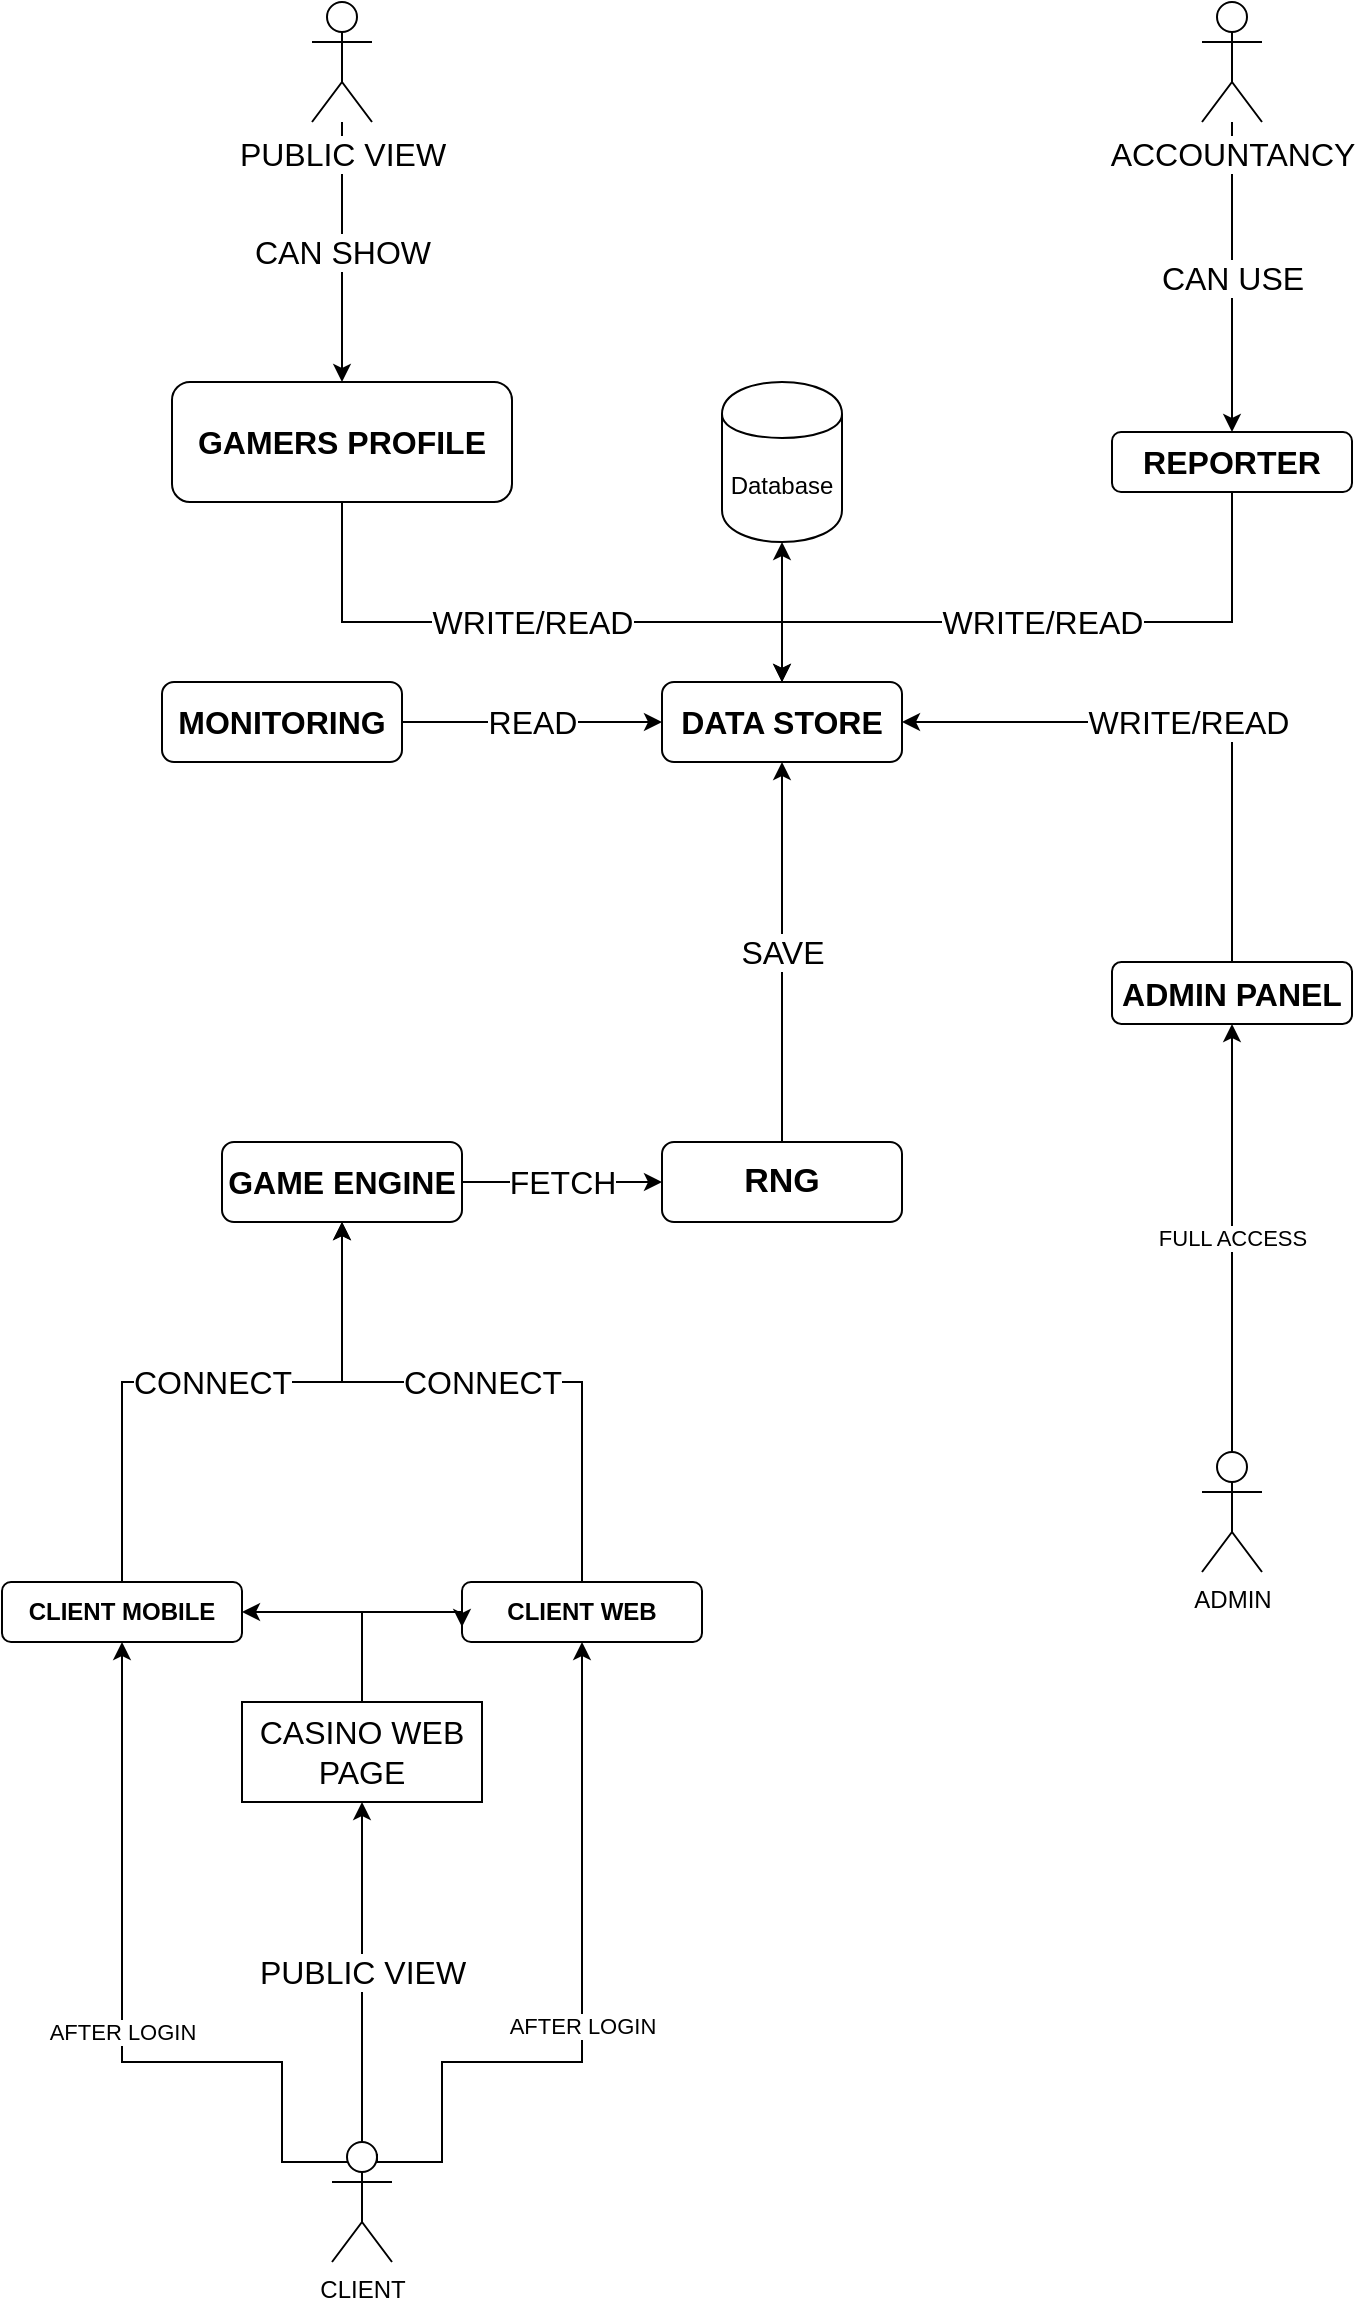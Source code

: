 <mxfile version="12.8.3" type="device"><diagram id="Yna2asd30jveE8ONrEFn" name="Page-1"><mxGraphModel dx="801" dy="1583" grid="1" gridSize="10" guides="1" tooltips="1" connect="1" arrows="1" fold="1" page="1" pageScale="1" pageWidth="827" pageHeight="1169" math="0" shadow="0"><root><mxCell id="0"/><mxCell id="1" parent="0"/><mxCell id="Mqqq5RhIJpTYHRJ06fna-1" value="Database" style="shape=cylinder;whiteSpace=wrap;html=1;boundedLbl=1;backgroundOutline=1;" vertex="1" parent="1"><mxGeometry x="370" y="50" width="60" height="80" as="geometry"/></mxCell><mxCell id="Mqqq5RhIJpTYHRJ06fna-28" style="edgeStyle=orthogonalEdgeStyle;rounded=0;orthogonalLoop=1;jettySize=auto;html=1;" edge="1" parent="1" source="Mqqq5RhIJpTYHRJ06fna-2" target="Mqqq5RhIJpTYHRJ06fna-1"><mxGeometry relative="1" as="geometry"/></mxCell><mxCell id="Mqqq5RhIJpTYHRJ06fna-2" value="&lt;b&gt;&lt;font style=&quot;font-size: 16px&quot;&gt;DATA STORE&lt;/font&gt;&lt;/b&gt;" style="rounded=1;whiteSpace=wrap;html=1;" vertex="1" parent="1"><mxGeometry x="340" y="200" width="120" height="40" as="geometry"/></mxCell><mxCell id="Mqqq5RhIJpTYHRJ06fna-35" value="SAVE" style="edgeStyle=orthogonalEdgeStyle;rounded=0;orthogonalLoop=1;jettySize=auto;html=1;exitX=0.5;exitY=0;exitDx=0;exitDy=0;fontSize=16;entryX=0.5;entryY=1;entryDx=0;entryDy=0;" edge="1" parent="1" source="Mqqq5RhIJpTYHRJ06fna-4" target="Mqqq5RhIJpTYHRJ06fna-2"><mxGeometry relative="1" as="geometry"><mxPoint x="400" y="250" as="targetPoint"/></mxGeometry></mxCell><mxCell id="Mqqq5RhIJpTYHRJ06fna-4" value="&lt;font style=&quot;font-size: 17px&quot;&gt;&lt;b&gt;RNG&lt;/b&gt;&lt;/font&gt;" style="rounded=1;whiteSpace=wrap;html=1;" vertex="1" parent="1"><mxGeometry x="340" y="430" width="120" height="40" as="geometry"/></mxCell><mxCell id="Mqqq5RhIJpTYHRJ06fna-13" value="AFTER LOGIN" style="edgeStyle=orthogonalEdgeStyle;rounded=0;orthogonalLoop=1;jettySize=auto;html=1;entryX=0.5;entryY=1;entryDx=0;entryDy=0;exitX=0.75;exitY=0.1;exitDx=0;exitDy=0;exitPerimeter=0;" edge="1" parent="1" source="Mqqq5RhIJpTYHRJ06fna-5" target="Mqqq5RhIJpTYHRJ06fna-8"><mxGeometry x="-0.046" relative="1" as="geometry"><Array as="points"><mxPoint x="198" y="940"/><mxPoint x="230" y="940"/><mxPoint x="230" y="890"/><mxPoint x="300" y="890"/></Array><mxPoint as="offset"/></mxGeometry></mxCell><mxCell id="Mqqq5RhIJpTYHRJ06fna-14" value="AFTER LOGIN" style="edgeStyle=orthogonalEdgeStyle;rounded=0;orthogonalLoop=1;jettySize=auto;html=1;exitX=0.5;exitY=0;exitDx=0;exitDy=0;exitPerimeter=0;entryX=0.5;entryY=1;entryDx=0;entryDy=0;" edge="1" parent="1" source="Mqqq5RhIJpTYHRJ06fna-5" target="Mqqq5RhIJpTYHRJ06fna-7"><mxGeometry relative="1" as="geometry"><Array as="points"><mxPoint x="190" y="940"/><mxPoint x="150" y="940"/><mxPoint x="150" y="890"/><mxPoint x="70" y="890"/></Array></mxGeometry></mxCell><mxCell id="Mqqq5RhIJpTYHRJ06fna-64" value="PUBLIC VIEW" style="edgeStyle=orthogonalEdgeStyle;rounded=0;orthogonalLoop=1;jettySize=auto;html=1;fontSize=16;entryX=0.5;entryY=1;entryDx=0;entryDy=0;" edge="1" parent="1" source="Mqqq5RhIJpTYHRJ06fna-5" target="Mqqq5RhIJpTYHRJ06fna-39"><mxGeometry relative="1" as="geometry"><mxPoint x="190" y="770" as="targetPoint"/></mxGeometry></mxCell><mxCell id="Mqqq5RhIJpTYHRJ06fna-5" value="CLIENT" style="shape=umlActor;verticalLabelPosition=bottom;labelBackgroundColor=#ffffff;verticalAlign=top;html=1;outlineConnect=0;" vertex="1" parent="1"><mxGeometry x="175" y="930" width="30" height="60" as="geometry"/></mxCell><mxCell id="Mqqq5RhIJpTYHRJ06fna-23" value="FULL ACCESS" style="edgeStyle=orthogonalEdgeStyle;rounded=0;orthogonalLoop=1;jettySize=auto;html=1;" edge="1" parent="1" source="Mqqq5RhIJpTYHRJ06fna-6" target="Mqqq5RhIJpTYHRJ06fna-16"><mxGeometry relative="1" as="geometry"/></mxCell><mxCell id="Mqqq5RhIJpTYHRJ06fna-6" value="ADMIN" style="shape=umlActor;verticalLabelPosition=bottom;labelBackgroundColor=#ffffff;verticalAlign=top;html=1;outlineConnect=0;" vertex="1" parent="1"><mxGeometry x="610" y="585" width="30" height="60" as="geometry"/></mxCell><mxCell id="Mqqq5RhIJpTYHRJ06fna-30" value="CONNECT" style="edgeStyle=orthogonalEdgeStyle;rounded=0;orthogonalLoop=1;jettySize=auto;html=1;fontSize=16;" edge="1" parent="1" source="Mqqq5RhIJpTYHRJ06fna-7" target="Mqqq5RhIJpTYHRJ06fna-29"><mxGeometry relative="1" as="geometry"><Array as="points"><mxPoint x="70" y="550"/><mxPoint x="180" y="550"/></Array></mxGeometry></mxCell><mxCell id="Mqqq5RhIJpTYHRJ06fna-7" value="CLIENT MOBILE" style="rounded=1;whiteSpace=wrap;html=1;fontStyle=1" vertex="1" parent="1"><mxGeometry x="10" y="650" width="120" height="30" as="geometry"/></mxCell><mxCell id="Mqqq5RhIJpTYHRJ06fna-31" value="CONNECT" style="edgeStyle=orthogonalEdgeStyle;rounded=0;orthogonalLoop=1;jettySize=auto;html=1;entryX=0.5;entryY=1;entryDx=0;entryDy=0;fontSize=16;" edge="1" parent="1" source="Mqqq5RhIJpTYHRJ06fna-8" target="Mqqq5RhIJpTYHRJ06fna-29"><mxGeometry relative="1" as="geometry"><Array as="points"><mxPoint x="300" y="550"/><mxPoint x="180" y="550"/></Array></mxGeometry></mxCell><mxCell id="Mqqq5RhIJpTYHRJ06fna-8" value="CLIENT WEB" style="rounded=1;whiteSpace=wrap;html=1;fontStyle=1" vertex="1" parent="1"><mxGeometry x="240" y="650" width="120" height="30" as="geometry"/></mxCell><mxCell id="Mqqq5RhIJpTYHRJ06fna-24" value="&lt;font style=&quot;font-size: 16px&quot;&gt;WRITE/READ&lt;/font&gt;" style="edgeStyle=orthogonalEdgeStyle;rounded=0;orthogonalLoop=1;jettySize=auto;html=1;entryX=1;entryY=0.5;entryDx=0;entryDy=0;" edge="1" parent="1" source="Mqqq5RhIJpTYHRJ06fna-16" target="Mqqq5RhIJpTYHRJ06fna-2"><mxGeometry relative="1" as="geometry"><Array as="points"><mxPoint x="625" y="220"/></Array></mxGeometry></mxCell><mxCell id="Mqqq5RhIJpTYHRJ06fna-16" value="&lt;font style=&quot;font-size: 16px&quot;&gt;ADMIN PANEL&lt;/font&gt;" style="rounded=1;whiteSpace=wrap;html=1;fontStyle=1" vertex="1" parent="1"><mxGeometry x="565" y="340" width="120" height="31" as="geometry"/></mxCell><mxCell id="Mqqq5RhIJpTYHRJ06fna-36" value="FETCH" style="edgeStyle=orthogonalEdgeStyle;rounded=0;orthogonalLoop=1;jettySize=auto;html=1;fontSize=16;" edge="1" parent="1" source="Mqqq5RhIJpTYHRJ06fna-29" target="Mqqq5RhIJpTYHRJ06fna-4"><mxGeometry relative="1" as="geometry"/></mxCell><mxCell id="Mqqq5RhIJpTYHRJ06fna-29" value="GAME ENGINE" style="rounded=1;whiteSpace=wrap;html=1;fontSize=16;fontStyle=1" vertex="1" parent="1"><mxGeometry x="120" y="430" width="120" height="40" as="geometry"/></mxCell><mxCell id="Mqqq5RhIJpTYHRJ06fna-38" value="READ" style="edgeStyle=orthogonalEdgeStyle;rounded=0;orthogonalLoop=1;jettySize=auto;html=1;fontSize=16;" edge="1" parent="1" source="Mqqq5RhIJpTYHRJ06fna-37" target="Mqqq5RhIJpTYHRJ06fna-2"><mxGeometry relative="1" as="geometry"/></mxCell><mxCell id="Mqqq5RhIJpTYHRJ06fna-37" value="&lt;b&gt;MONITORING&lt;/b&gt;" style="rounded=1;whiteSpace=wrap;html=1;fontSize=16;" vertex="1" parent="1"><mxGeometry x="90" y="200" width="120" height="40" as="geometry"/></mxCell><mxCell id="Mqqq5RhIJpTYHRJ06fna-40" style="edgeStyle=orthogonalEdgeStyle;rounded=0;orthogonalLoop=1;jettySize=auto;html=1;entryX=1;entryY=0.5;entryDx=0;entryDy=0;fontSize=16;" edge="1" parent="1" source="Mqqq5RhIJpTYHRJ06fna-39" target="Mqqq5RhIJpTYHRJ06fna-7"><mxGeometry relative="1" as="geometry"/></mxCell><mxCell id="Mqqq5RhIJpTYHRJ06fna-41" style="edgeStyle=orthogonalEdgeStyle;rounded=0;orthogonalLoop=1;jettySize=auto;html=1;entryX=0;entryY=0.75;entryDx=0;entryDy=0;fontSize=16;" edge="1" parent="1" source="Mqqq5RhIJpTYHRJ06fna-39" target="Mqqq5RhIJpTYHRJ06fna-8"><mxGeometry relative="1" as="geometry"><Array as="points"><mxPoint x="190" y="665"/><mxPoint x="240" y="665"/></Array></mxGeometry></mxCell><mxCell id="Mqqq5RhIJpTYHRJ06fna-39" value="CASINO WEB PAGE" style="rounded=0;whiteSpace=wrap;html=1;fontSize=16;" vertex="1" parent="1"><mxGeometry x="130" y="710" width="120" height="50" as="geometry"/></mxCell><mxCell id="Mqqq5RhIJpTYHRJ06fna-43" value="WRITE/READ" style="edgeStyle=orthogonalEdgeStyle;rounded=0;orthogonalLoop=1;jettySize=auto;html=1;fontSize=16;" edge="1" parent="1" source="Mqqq5RhIJpTYHRJ06fna-42" target="Mqqq5RhIJpTYHRJ06fna-2"><mxGeometry relative="1" as="geometry"><Array as="points"><mxPoint x="625" y="170"/><mxPoint x="400" y="170"/></Array></mxGeometry></mxCell><mxCell id="Mqqq5RhIJpTYHRJ06fna-42" value="&lt;b&gt;REPORTER&lt;/b&gt;" style="rounded=1;whiteSpace=wrap;html=1;fontSize=16;" vertex="1" parent="1"><mxGeometry x="565" y="75" width="120" height="30" as="geometry"/></mxCell><mxCell id="Mqqq5RhIJpTYHRJ06fna-49" value="CAN USE" style="edgeStyle=orthogonalEdgeStyle;rounded=0;orthogonalLoop=1;jettySize=auto;html=1;entryX=0.5;entryY=0;entryDx=0;entryDy=0;fontSize=16;" edge="1" parent="1" source="Mqqq5RhIJpTYHRJ06fna-44" target="Mqqq5RhIJpTYHRJ06fna-42"><mxGeometry relative="1" as="geometry"/></mxCell><mxCell id="Mqqq5RhIJpTYHRJ06fna-44" value="ACCOUNTANCY" style="shape=umlActor;verticalLabelPosition=bottom;labelBackgroundColor=#ffffff;verticalAlign=top;html=1;outlineConnect=0;fontSize=16;" vertex="1" parent="1"><mxGeometry x="610" y="-140" width="30" height="60" as="geometry"/></mxCell><mxCell id="Mqqq5RhIJpTYHRJ06fna-56" value="WRITE/READ" style="edgeStyle=orthogonalEdgeStyle;rounded=0;orthogonalLoop=1;jettySize=auto;html=1;fontSize=16;" edge="1" parent="1" source="Mqqq5RhIJpTYHRJ06fna-50" target="Mqqq5RhIJpTYHRJ06fna-2"><mxGeometry relative="1" as="geometry"><Array as="points"><mxPoint x="180" y="170"/><mxPoint x="400" y="170"/></Array></mxGeometry></mxCell><mxCell id="Mqqq5RhIJpTYHRJ06fna-50" value="&lt;b&gt;GAMERS PROFILE&lt;/b&gt;" style="rounded=1;whiteSpace=wrap;html=1;fontSize=16;" vertex="1" parent="1"><mxGeometry x="95" y="50" width="170" height="60" as="geometry"/></mxCell><mxCell id="Mqqq5RhIJpTYHRJ06fna-54" value="CAN SHOW" style="edgeStyle=orthogonalEdgeStyle;rounded=0;orthogonalLoop=1;jettySize=auto;html=1;fontSize=16;" edge="1" parent="1" source="Mqqq5RhIJpTYHRJ06fna-53" target="Mqqq5RhIJpTYHRJ06fna-50"><mxGeometry relative="1" as="geometry"/></mxCell><mxCell id="Mqqq5RhIJpTYHRJ06fna-53" value="PUBLIC VIEW" style="shape=umlActor;verticalLabelPosition=bottom;labelBackgroundColor=#ffffff;verticalAlign=top;html=1;outlineConnect=0;fontSize=16;" vertex="1" parent="1"><mxGeometry x="165" y="-140" width="30" height="60" as="geometry"/></mxCell></root></mxGraphModel></diagram></mxfile>
